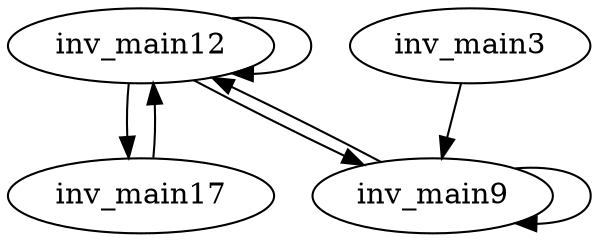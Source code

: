 digraph dag {
0 [label="inv_main12"];
1 [label="inv_main17"];
2 [label="inv_main3"];
3 [label="inv_main9"];
3 -> 0
3 -> 3
0 -> 1
2 -> 3
0 -> 3
0 -> 0
1 -> 0
}


